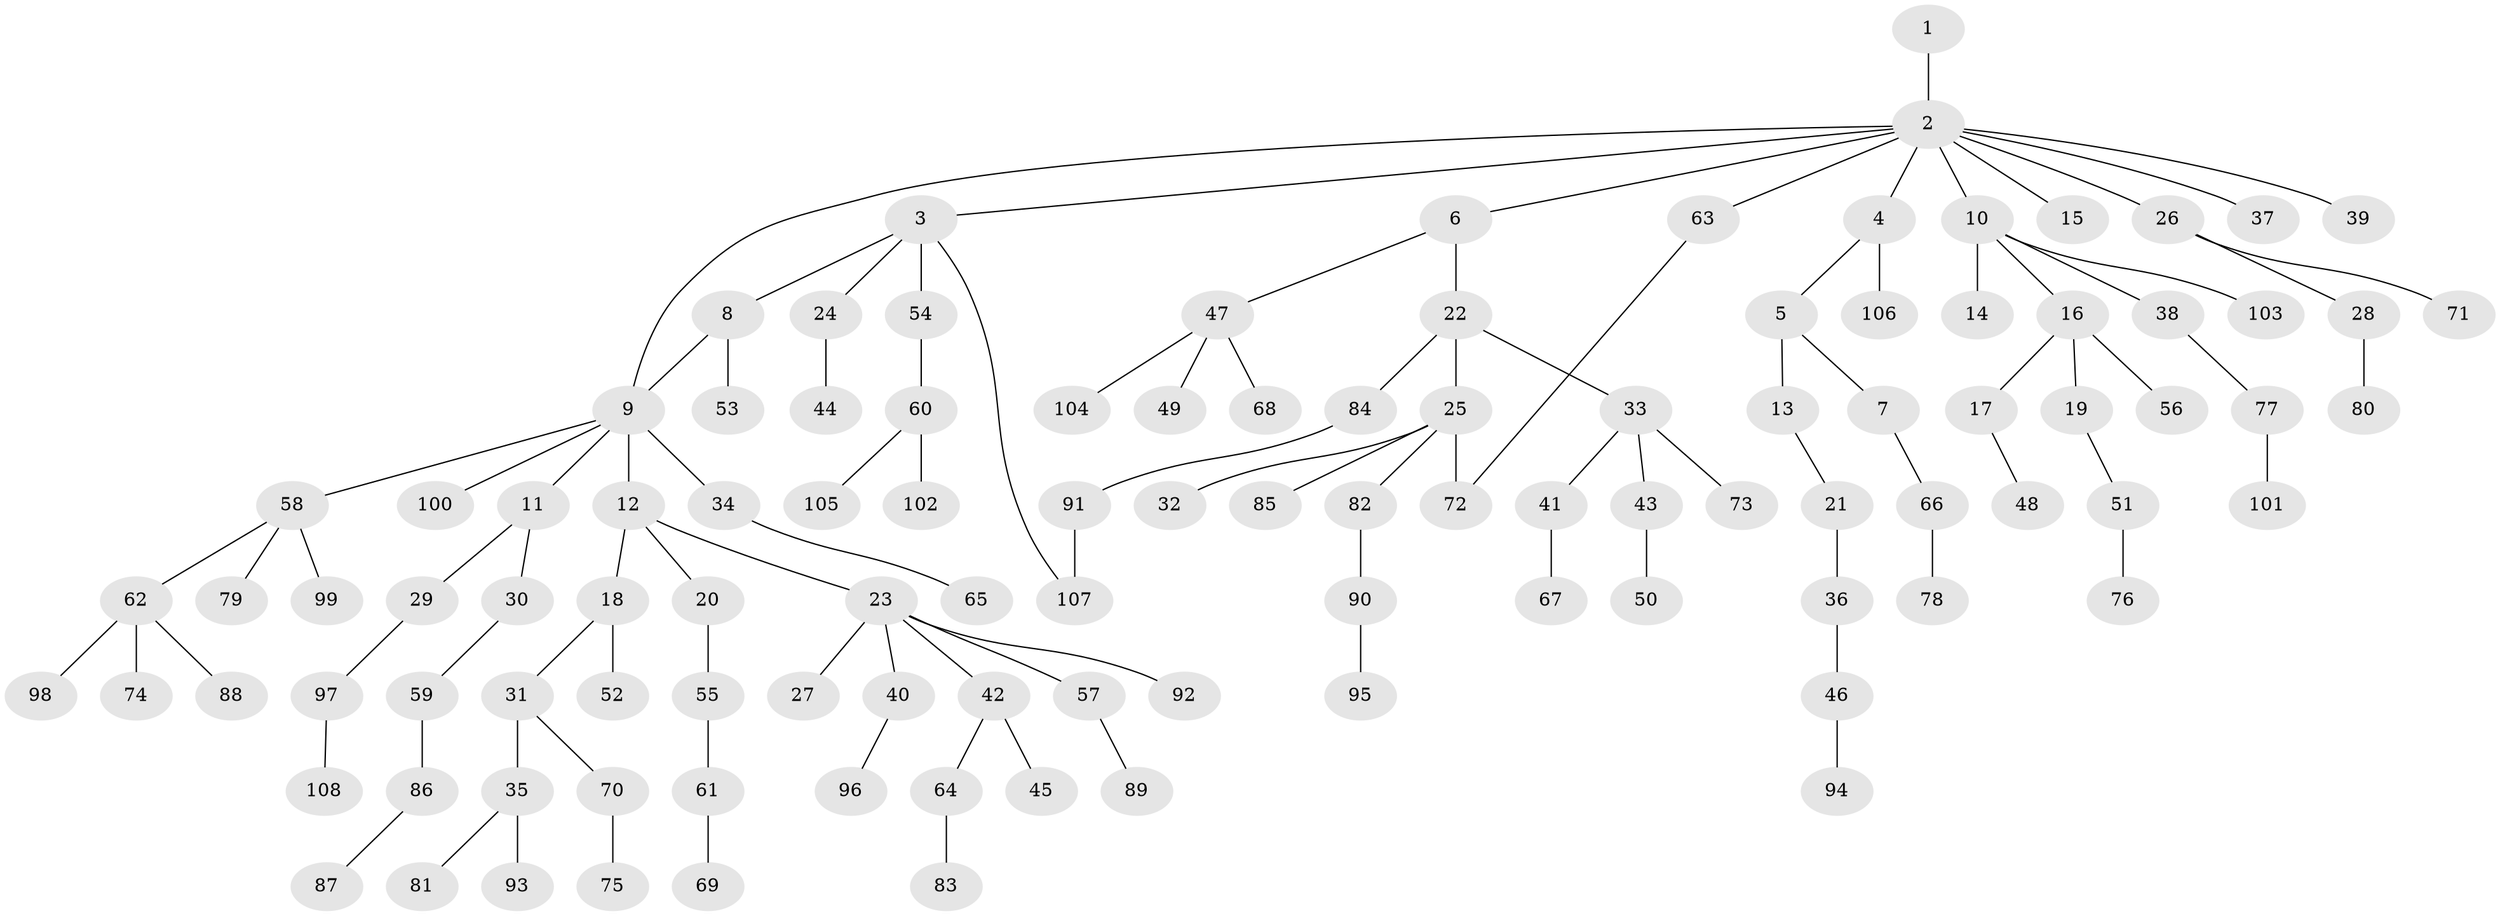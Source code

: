 // coarse degree distribution, {1: 0.5352112676056338, 15: 0.014084507042253521, 5: 0.04225352112676056, 2: 0.22535211267605634, 3: 0.11267605633802817, 4: 0.07042253521126761}
// Generated by graph-tools (version 1.1) at 2025/51/02/27/25 19:51:38]
// undirected, 108 vertices, 110 edges
graph export_dot {
graph [start="1"]
  node [color=gray90,style=filled];
  1;
  2;
  3;
  4;
  5;
  6;
  7;
  8;
  9;
  10;
  11;
  12;
  13;
  14;
  15;
  16;
  17;
  18;
  19;
  20;
  21;
  22;
  23;
  24;
  25;
  26;
  27;
  28;
  29;
  30;
  31;
  32;
  33;
  34;
  35;
  36;
  37;
  38;
  39;
  40;
  41;
  42;
  43;
  44;
  45;
  46;
  47;
  48;
  49;
  50;
  51;
  52;
  53;
  54;
  55;
  56;
  57;
  58;
  59;
  60;
  61;
  62;
  63;
  64;
  65;
  66;
  67;
  68;
  69;
  70;
  71;
  72;
  73;
  74;
  75;
  76;
  77;
  78;
  79;
  80;
  81;
  82;
  83;
  84;
  85;
  86;
  87;
  88;
  89;
  90;
  91;
  92;
  93;
  94;
  95;
  96;
  97;
  98;
  99;
  100;
  101;
  102;
  103;
  104;
  105;
  106;
  107;
  108;
  1 -- 2;
  2 -- 3;
  2 -- 4;
  2 -- 6;
  2 -- 9;
  2 -- 10;
  2 -- 15;
  2 -- 26;
  2 -- 37;
  2 -- 39;
  2 -- 63;
  3 -- 8;
  3 -- 24;
  3 -- 54;
  3 -- 107;
  4 -- 5;
  4 -- 106;
  5 -- 7;
  5 -- 13;
  6 -- 22;
  6 -- 47;
  7 -- 66;
  8 -- 53;
  8 -- 9;
  9 -- 11;
  9 -- 12;
  9 -- 34;
  9 -- 58;
  9 -- 100;
  10 -- 14;
  10 -- 16;
  10 -- 38;
  10 -- 103;
  11 -- 29;
  11 -- 30;
  12 -- 18;
  12 -- 20;
  12 -- 23;
  13 -- 21;
  16 -- 17;
  16 -- 19;
  16 -- 56;
  17 -- 48;
  18 -- 31;
  18 -- 52;
  19 -- 51;
  20 -- 55;
  21 -- 36;
  22 -- 25;
  22 -- 33;
  22 -- 84;
  23 -- 27;
  23 -- 40;
  23 -- 42;
  23 -- 57;
  23 -- 92;
  24 -- 44;
  25 -- 32;
  25 -- 72;
  25 -- 82;
  25 -- 85;
  26 -- 28;
  26 -- 71;
  28 -- 80;
  29 -- 97;
  30 -- 59;
  31 -- 35;
  31 -- 70;
  33 -- 41;
  33 -- 43;
  33 -- 73;
  34 -- 65;
  35 -- 81;
  35 -- 93;
  36 -- 46;
  38 -- 77;
  40 -- 96;
  41 -- 67;
  42 -- 45;
  42 -- 64;
  43 -- 50;
  46 -- 94;
  47 -- 49;
  47 -- 68;
  47 -- 104;
  51 -- 76;
  54 -- 60;
  55 -- 61;
  57 -- 89;
  58 -- 62;
  58 -- 79;
  58 -- 99;
  59 -- 86;
  60 -- 102;
  60 -- 105;
  61 -- 69;
  62 -- 74;
  62 -- 88;
  62 -- 98;
  63 -- 72;
  64 -- 83;
  66 -- 78;
  70 -- 75;
  77 -- 101;
  82 -- 90;
  84 -- 91;
  86 -- 87;
  90 -- 95;
  91 -- 107;
  97 -- 108;
}
